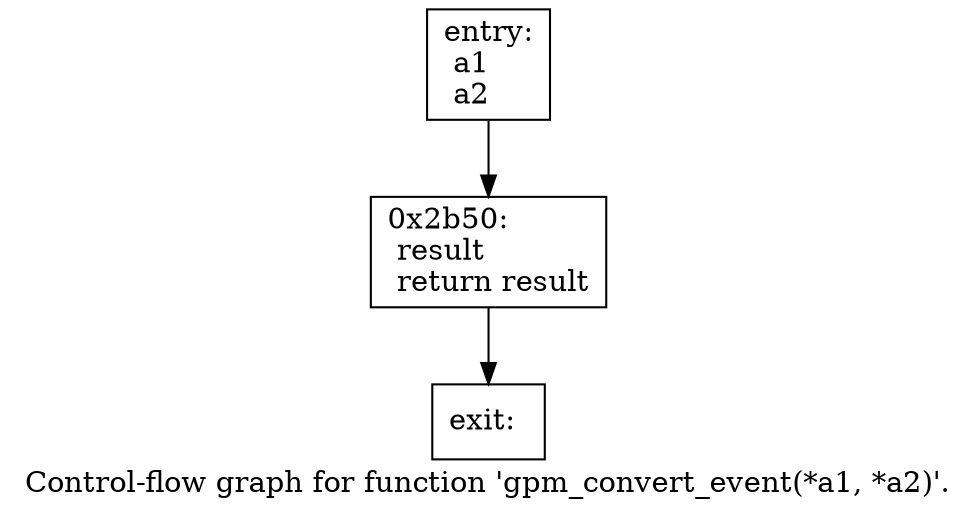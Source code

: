 digraph "Control-flow graph for function 'gpm_convert_event(*a1, *a2)'." {
  label="Control-flow graph for function 'gpm_convert_event(*a1, *a2)'.";
  node [shape=record];

  Node07717CD8 [label="{entry:\l  a1\l  a2\l}"];
  Node07717CD8 -> Node077176A8;
  Node077176A8 [label="{0x2b50:\l  result\l  return result\l}"];
  Node077176A8 -> Node07717618;
  Node07717618 [label="{exit:\l}"];

}
